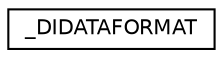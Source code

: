 digraph "Graphical Class Hierarchy"
{
 // LATEX_PDF_SIZE
  edge [fontname="Helvetica",fontsize="10",labelfontname="Helvetica",labelfontsize="10"];
  node [fontname="Helvetica",fontsize="10",shape=record];
  rankdir="LR";
  Node0 [label="_DIDATAFORMAT",height=0.2,width=0.4,color="black", fillcolor="white", style="filled",URL="$struct__DIDATAFORMAT.html",tooltip=" "];
}
